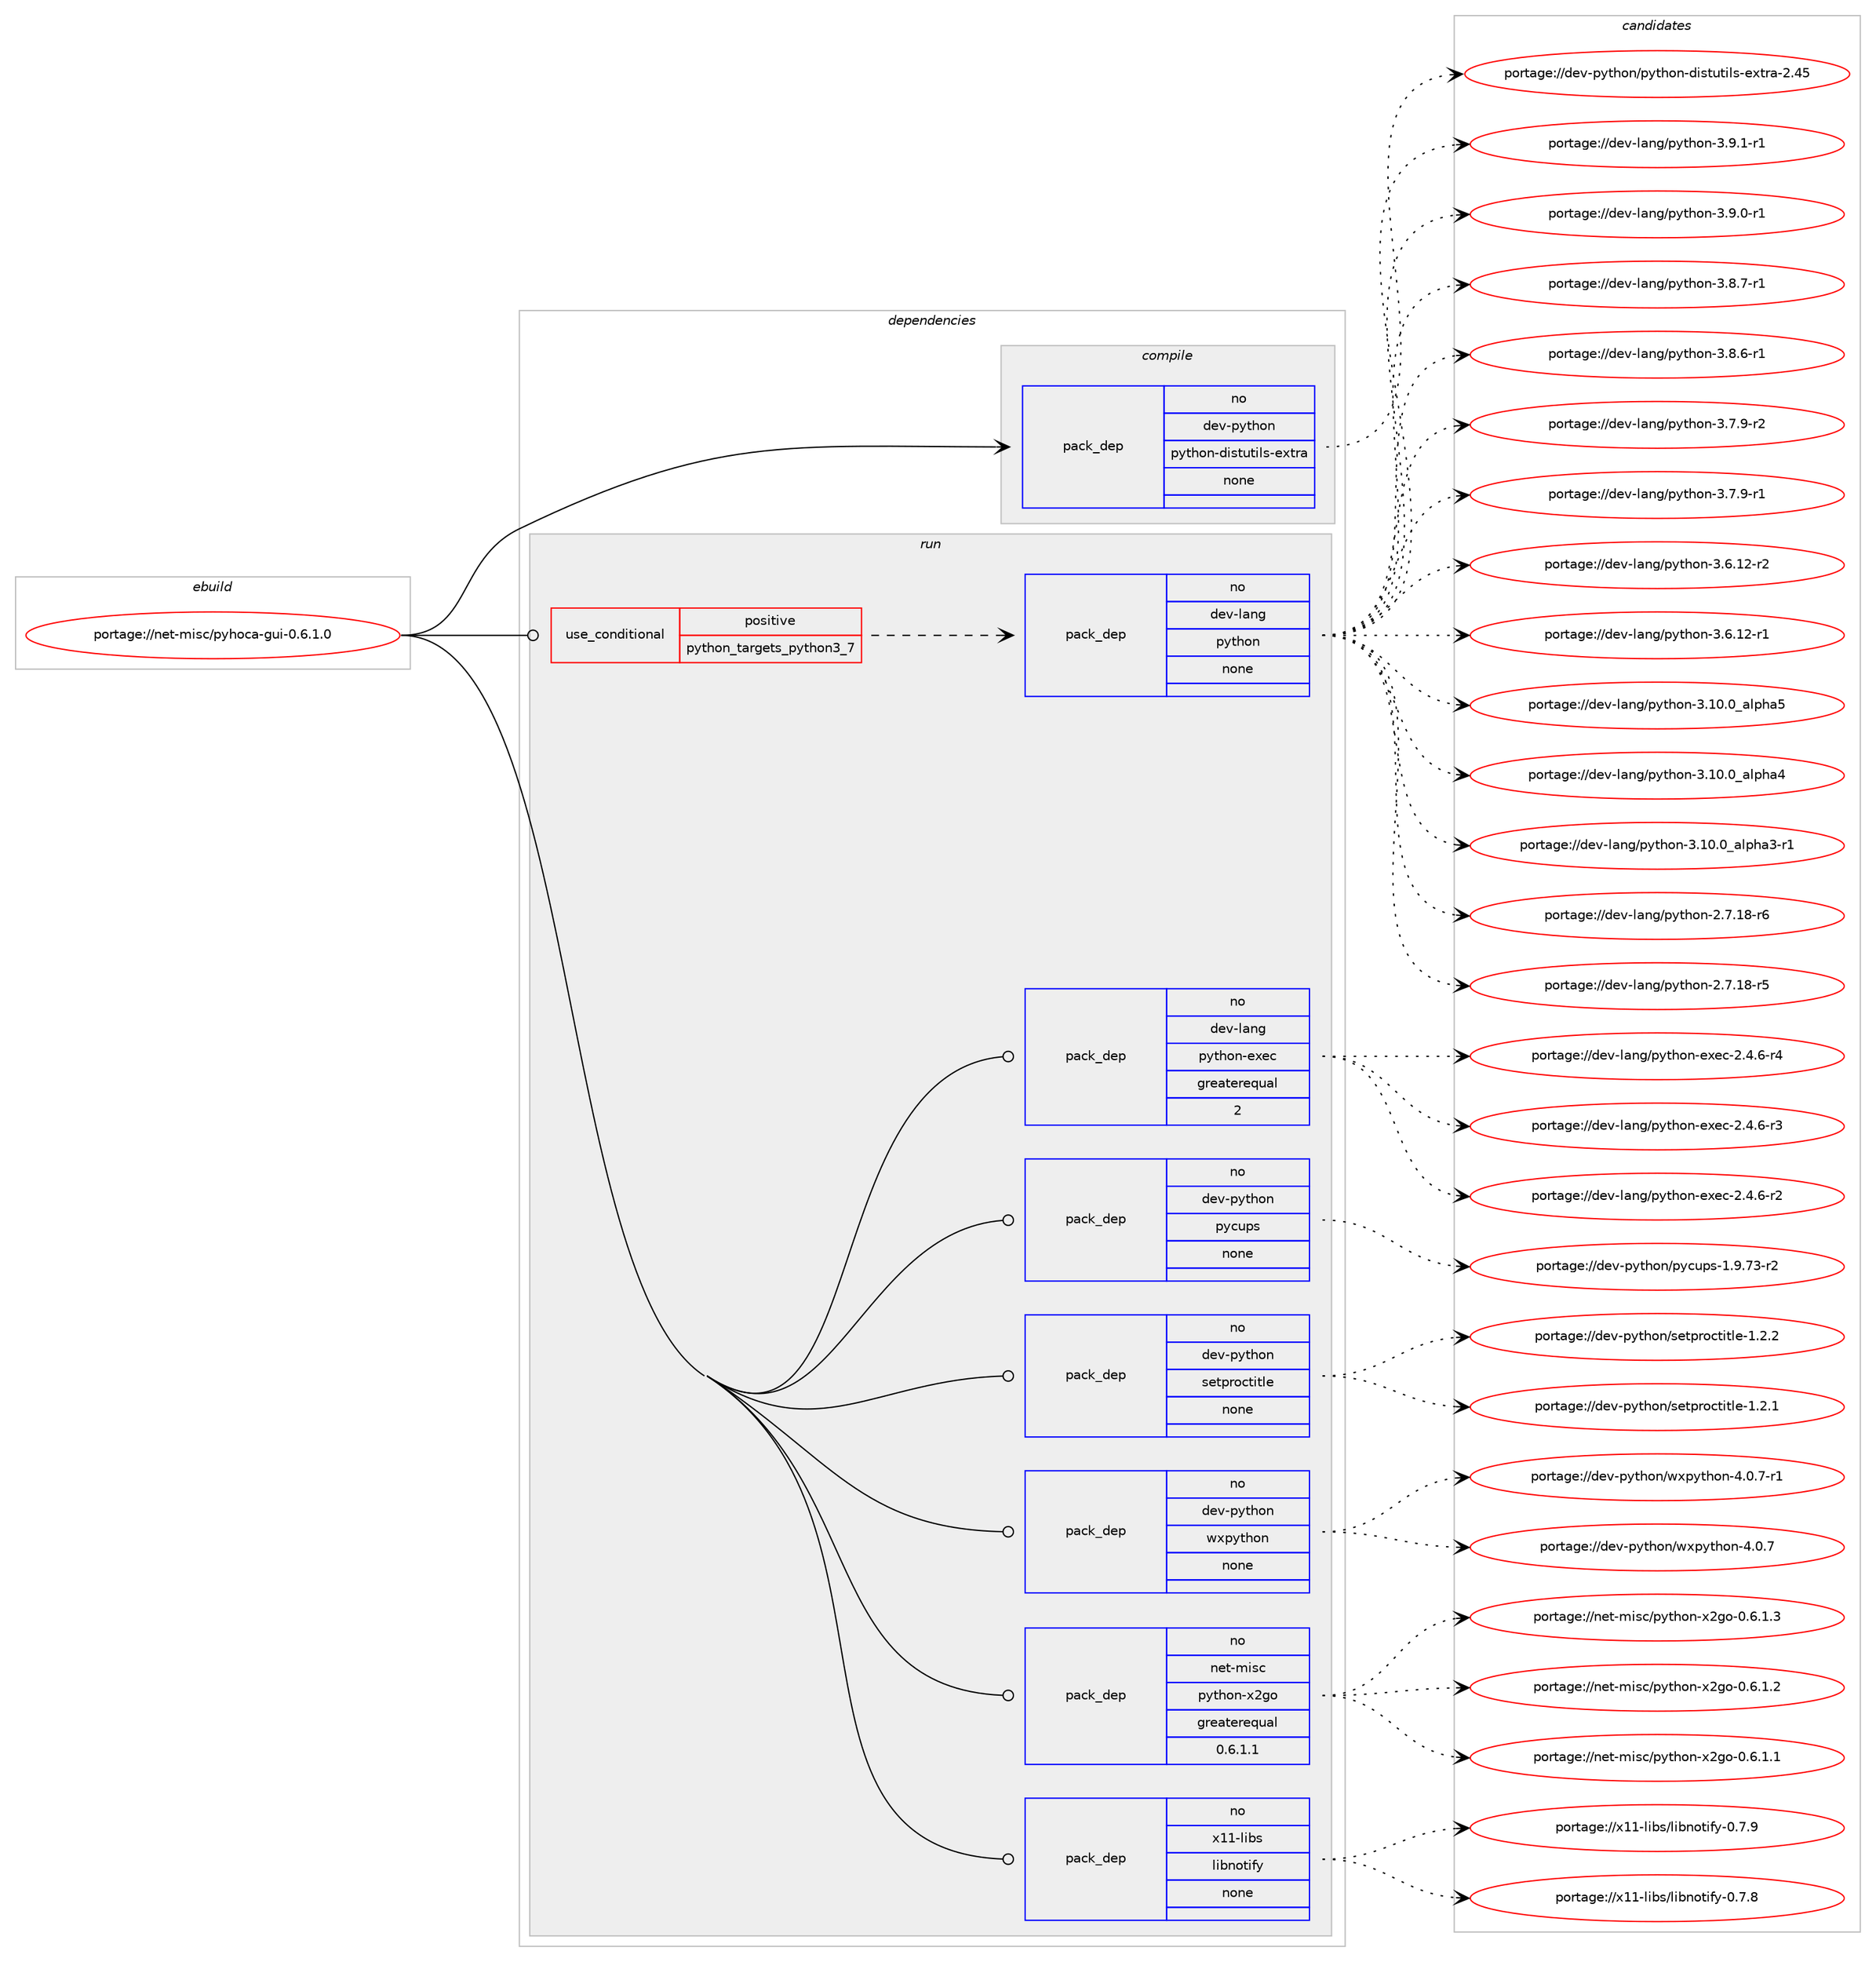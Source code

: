 digraph prolog {

# *************
# Graph options
# *************

newrank=true;
concentrate=true;
compound=true;
graph [rankdir=LR,fontname=Helvetica,fontsize=10,ranksep=1.5];#, ranksep=2.5, nodesep=0.2];
edge  [arrowhead=vee];
node  [fontname=Helvetica,fontsize=10];

# **********
# The ebuild
# **********

subgraph cluster_leftcol {
color=gray;
rank=same;
label=<<i>ebuild</i>>;
id [label="portage://net-misc/pyhoca-gui-0.6.1.0", color=red, width=4, href="../net-misc/pyhoca-gui-0.6.1.0.svg"];
}

# ****************
# The dependencies
# ****************

subgraph cluster_midcol {
color=gray;
label=<<i>dependencies</i>>;
subgraph cluster_compile {
fillcolor="#eeeeee";
style=filled;
label=<<i>compile</i>>;
subgraph pack16288 {
dependency23745 [label=<<TABLE BORDER="0" CELLBORDER="1" CELLSPACING="0" CELLPADDING="4" WIDTH="220"><TR><TD ROWSPAN="6" CELLPADDING="30">pack_dep</TD></TR><TR><TD WIDTH="110">no</TD></TR><TR><TD>dev-python</TD></TR><TR><TD>python-distutils-extra</TD></TR><TR><TD>none</TD></TR><TR><TD></TD></TR></TABLE>>, shape=none, color=blue];
}
id:e -> dependency23745:w [weight=20,style="solid",arrowhead="vee"];
}
subgraph cluster_compileandrun {
fillcolor="#eeeeee";
style=filled;
label=<<i>compile and run</i>>;
}
subgraph cluster_run {
fillcolor="#eeeeee";
style=filled;
label=<<i>run</i>>;
subgraph cond7270 {
dependency23746 [label=<<TABLE BORDER="0" CELLBORDER="1" CELLSPACING="0" CELLPADDING="4"><TR><TD ROWSPAN="3" CELLPADDING="10">use_conditional</TD></TR><TR><TD>positive</TD></TR><TR><TD>python_targets_python3_7</TD></TR></TABLE>>, shape=none, color=red];
subgraph pack16289 {
dependency23747 [label=<<TABLE BORDER="0" CELLBORDER="1" CELLSPACING="0" CELLPADDING="4" WIDTH="220"><TR><TD ROWSPAN="6" CELLPADDING="30">pack_dep</TD></TR><TR><TD WIDTH="110">no</TD></TR><TR><TD>dev-lang</TD></TR><TR><TD>python</TD></TR><TR><TD>none</TD></TR><TR><TD></TD></TR></TABLE>>, shape=none, color=blue];
}
dependency23746:e -> dependency23747:w [weight=20,style="dashed",arrowhead="vee"];
}
id:e -> dependency23746:w [weight=20,style="solid",arrowhead="odot"];
subgraph pack16290 {
dependency23748 [label=<<TABLE BORDER="0" CELLBORDER="1" CELLSPACING="0" CELLPADDING="4" WIDTH="220"><TR><TD ROWSPAN="6" CELLPADDING="30">pack_dep</TD></TR><TR><TD WIDTH="110">no</TD></TR><TR><TD>dev-lang</TD></TR><TR><TD>python-exec</TD></TR><TR><TD>greaterequal</TD></TR><TR><TD>2</TD></TR></TABLE>>, shape=none, color=blue];
}
id:e -> dependency23748:w [weight=20,style="solid",arrowhead="odot"];
subgraph pack16291 {
dependency23749 [label=<<TABLE BORDER="0" CELLBORDER="1" CELLSPACING="0" CELLPADDING="4" WIDTH="220"><TR><TD ROWSPAN="6" CELLPADDING="30">pack_dep</TD></TR><TR><TD WIDTH="110">no</TD></TR><TR><TD>dev-python</TD></TR><TR><TD>pycups</TD></TR><TR><TD>none</TD></TR><TR><TD></TD></TR></TABLE>>, shape=none, color=blue];
}
id:e -> dependency23749:w [weight=20,style="solid",arrowhead="odot"];
subgraph pack16292 {
dependency23750 [label=<<TABLE BORDER="0" CELLBORDER="1" CELLSPACING="0" CELLPADDING="4" WIDTH="220"><TR><TD ROWSPAN="6" CELLPADDING="30">pack_dep</TD></TR><TR><TD WIDTH="110">no</TD></TR><TR><TD>dev-python</TD></TR><TR><TD>setproctitle</TD></TR><TR><TD>none</TD></TR><TR><TD></TD></TR></TABLE>>, shape=none, color=blue];
}
id:e -> dependency23750:w [weight=20,style="solid",arrowhead="odot"];
subgraph pack16293 {
dependency23751 [label=<<TABLE BORDER="0" CELLBORDER="1" CELLSPACING="0" CELLPADDING="4" WIDTH="220"><TR><TD ROWSPAN="6" CELLPADDING="30">pack_dep</TD></TR><TR><TD WIDTH="110">no</TD></TR><TR><TD>dev-python</TD></TR><TR><TD>wxpython</TD></TR><TR><TD>none</TD></TR><TR><TD></TD></TR></TABLE>>, shape=none, color=blue];
}
id:e -> dependency23751:w [weight=20,style="solid",arrowhead="odot"];
subgraph pack16294 {
dependency23752 [label=<<TABLE BORDER="0" CELLBORDER="1" CELLSPACING="0" CELLPADDING="4" WIDTH="220"><TR><TD ROWSPAN="6" CELLPADDING="30">pack_dep</TD></TR><TR><TD WIDTH="110">no</TD></TR><TR><TD>net-misc</TD></TR><TR><TD>python-x2go</TD></TR><TR><TD>greaterequal</TD></TR><TR><TD>0.6.1.1</TD></TR></TABLE>>, shape=none, color=blue];
}
id:e -> dependency23752:w [weight=20,style="solid",arrowhead="odot"];
subgraph pack16295 {
dependency23753 [label=<<TABLE BORDER="0" CELLBORDER="1" CELLSPACING="0" CELLPADDING="4" WIDTH="220"><TR><TD ROWSPAN="6" CELLPADDING="30">pack_dep</TD></TR><TR><TD WIDTH="110">no</TD></TR><TR><TD>x11-libs</TD></TR><TR><TD>libnotify</TD></TR><TR><TD>none</TD></TR><TR><TD></TD></TR></TABLE>>, shape=none, color=blue];
}
id:e -> dependency23753:w [weight=20,style="solid",arrowhead="odot"];
}
}

# **************
# The candidates
# **************

subgraph cluster_choices {
rank=same;
color=gray;
label=<<i>candidates</i>>;

subgraph choice16288 {
color=black;
nodesep=1;
choice10010111845112121116104111110471121211161041111104510010511511611711610510811545101120116114974550465253 [label="portage://dev-python/python-distutils-extra-2.45", color=red, width=4,href="../dev-python/python-distutils-extra-2.45.svg"];
dependency23745:e -> choice10010111845112121116104111110471121211161041111104510010511511611711610510811545101120116114974550465253:w [style=dotted,weight="100"];
}
subgraph choice16289 {
color=black;
nodesep=1;
choice1001011184510897110103471121211161041111104551465746494511449 [label="portage://dev-lang/python-3.9.1-r1", color=red, width=4,href="../dev-lang/python-3.9.1-r1.svg"];
choice1001011184510897110103471121211161041111104551465746484511449 [label="portage://dev-lang/python-3.9.0-r1", color=red, width=4,href="../dev-lang/python-3.9.0-r1.svg"];
choice1001011184510897110103471121211161041111104551465646554511449 [label="portage://dev-lang/python-3.8.7-r1", color=red, width=4,href="../dev-lang/python-3.8.7-r1.svg"];
choice1001011184510897110103471121211161041111104551465646544511449 [label="portage://dev-lang/python-3.8.6-r1", color=red, width=4,href="../dev-lang/python-3.8.6-r1.svg"];
choice1001011184510897110103471121211161041111104551465546574511450 [label="portage://dev-lang/python-3.7.9-r2", color=red, width=4,href="../dev-lang/python-3.7.9-r2.svg"];
choice1001011184510897110103471121211161041111104551465546574511449 [label="portage://dev-lang/python-3.7.9-r1", color=red, width=4,href="../dev-lang/python-3.7.9-r1.svg"];
choice100101118451089711010347112121116104111110455146544649504511450 [label="portage://dev-lang/python-3.6.12-r2", color=red, width=4,href="../dev-lang/python-3.6.12-r2.svg"];
choice100101118451089711010347112121116104111110455146544649504511449 [label="portage://dev-lang/python-3.6.12-r1", color=red, width=4,href="../dev-lang/python-3.6.12-r1.svg"];
choice1001011184510897110103471121211161041111104551464948464895971081121049753 [label="portage://dev-lang/python-3.10.0_alpha5", color=red, width=4,href="../dev-lang/python-3.10.0_alpha5.svg"];
choice1001011184510897110103471121211161041111104551464948464895971081121049752 [label="portage://dev-lang/python-3.10.0_alpha4", color=red, width=4,href="../dev-lang/python-3.10.0_alpha4.svg"];
choice10010111845108971101034711212111610411111045514649484648959710811210497514511449 [label="portage://dev-lang/python-3.10.0_alpha3-r1", color=red, width=4,href="../dev-lang/python-3.10.0_alpha3-r1.svg"];
choice100101118451089711010347112121116104111110455046554649564511454 [label="portage://dev-lang/python-2.7.18-r6", color=red, width=4,href="../dev-lang/python-2.7.18-r6.svg"];
choice100101118451089711010347112121116104111110455046554649564511453 [label="portage://dev-lang/python-2.7.18-r5", color=red, width=4,href="../dev-lang/python-2.7.18-r5.svg"];
dependency23747:e -> choice1001011184510897110103471121211161041111104551465746494511449:w [style=dotted,weight="100"];
dependency23747:e -> choice1001011184510897110103471121211161041111104551465746484511449:w [style=dotted,weight="100"];
dependency23747:e -> choice1001011184510897110103471121211161041111104551465646554511449:w [style=dotted,weight="100"];
dependency23747:e -> choice1001011184510897110103471121211161041111104551465646544511449:w [style=dotted,weight="100"];
dependency23747:e -> choice1001011184510897110103471121211161041111104551465546574511450:w [style=dotted,weight="100"];
dependency23747:e -> choice1001011184510897110103471121211161041111104551465546574511449:w [style=dotted,weight="100"];
dependency23747:e -> choice100101118451089711010347112121116104111110455146544649504511450:w [style=dotted,weight="100"];
dependency23747:e -> choice100101118451089711010347112121116104111110455146544649504511449:w [style=dotted,weight="100"];
dependency23747:e -> choice1001011184510897110103471121211161041111104551464948464895971081121049753:w [style=dotted,weight="100"];
dependency23747:e -> choice1001011184510897110103471121211161041111104551464948464895971081121049752:w [style=dotted,weight="100"];
dependency23747:e -> choice10010111845108971101034711212111610411111045514649484648959710811210497514511449:w [style=dotted,weight="100"];
dependency23747:e -> choice100101118451089711010347112121116104111110455046554649564511454:w [style=dotted,weight="100"];
dependency23747:e -> choice100101118451089711010347112121116104111110455046554649564511453:w [style=dotted,weight="100"];
}
subgraph choice16290 {
color=black;
nodesep=1;
choice10010111845108971101034711212111610411111045101120101994550465246544511452 [label="portage://dev-lang/python-exec-2.4.6-r4", color=red, width=4,href="../dev-lang/python-exec-2.4.6-r4.svg"];
choice10010111845108971101034711212111610411111045101120101994550465246544511451 [label="portage://dev-lang/python-exec-2.4.6-r3", color=red, width=4,href="../dev-lang/python-exec-2.4.6-r3.svg"];
choice10010111845108971101034711212111610411111045101120101994550465246544511450 [label="portage://dev-lang/python-exec-2.4.6-r2", color=red, width=4,href="../dev-lang/python-exec-2.4.6-r2.svg"];
dependency23748:e -> choice10010111845108971101034711212111610411111045101120101994550465246544511452:w [style=dotted,weight="100"];
dependency23748:e -> choice10010111845108971101034711212111610411111045101120101994550465246544511451:w [style=dotted,weight="100"];
dependency23748:e -> choice10010111845108971101034711212111610411111045101120101994550465246544511450:w [style=dotted,weight="100"];
}
subgraph choice16291 {
color=black;
nodesep=1;
choice100101118451121211161041111104711212199117112115454946574655514511450 [label="portage://dev-python/pycups-1.9.73-r2", color=red, width=4,href="../dev-python/pycups-1.9.73-r2.svg"];
dependency23749:e -> choice100101118451121211161041111104711212199117112115454946574655514511450:w [style=dotted,weight="100"];
}
subgraph choice16292 {
color=black;
nodesep=1;
choice100101118451121211161041111104711510111611211411199116105116108101454946504650 [label="portage://dev-python/setproctitle-1.2.2", color=red, width=4,href="../dev-python/setproctitle-1.2.2.svg"];
choice100101118451121211161041111104711510111611211411199116105116108101454946504649 [label="portage://dev-python/setproctitle-1.2.1", color=red, width=4,href="../dev-python/setproctitle-1.2.1.svg"];
dependency23750:e -> choice100101118451121211161041111104711510111611211411199116105116108101454946504650:w [style=dotted,weight="100"];
dependency23750:e -> choice100101118451121211161041111104711510111611211411199116105116108101454946504649:w [style=dotted,weight="100"];
}
subgraph choice16293 {
color=black;
nodesep=1;
choice10010111845112121116104111110471191201121211161041111104552464846554511449 [label="portage://dev-python/wxpython-4.0.7-r1", color=red, width=4,href="../dev-python/wxpython-4.0.7-r1.svg"];
choice1001011184511212111610411111047119120112121116104111110455246484655 [label="portage://dev-python/wxpython-4.0.7", color=red, width=4,href="../dev-python/wxpython-4.0.7.svg"];
dependency23751:e -> choice10010111845112121116104111110471191201121211161041111104552464846554511449:w [style=dotted,weight="100"];
dependency23751:e -> choice1001011184511212111610411111047119120112121116104111110455246484655:w [style=dotted,weight="100"];
}
subgraph choice16294 {
color=black;
nodesep=1;
choice11010111645109105115994711212111610411111045120501031114548465446494651 [label="portage://net-misc/python-x2go-0.6.1.3", color=red, width=4,href="../net-misc/python-x2go-0.6.1.3.svg"];
choice11010111645109105115994711212111610411111045120501031114548465446494650 [label="portage://net-misc/python-x2go-0.6.1.2", color=red, width=4,href="../net-misc/python-x2go-0.6.1.2.svg"];
choice11010111645109105115994711212111610411111045120501031114548465446494649 [label="portage://net-misc/python-x2go-0.6.1.1", color=red, width=4,href="../net-misc/python-x2go-0.6.1.1.svg"];
dependency23752:e -> choice11010111645109105115994711212111610411111045120501031114548465446494651:w [style=dotted,weight="100"];
dependency23752:e -> choice11010111645109105115994711212111610411111045120501031114548465446494650:w [style=dotted,weight="100"];
dependency23752:e -> choice11010111645109105115994711212111610411111045120501031114548465446494649:w [style=dotted,weight="100"];
}
subgraph choice16295 {
color=black;
nodesep=1;
choice120494945108105981154710810598110111116105102121454846554657 [label="portage://x11-libs/libnotify-0.7.9", color=red, width=4,href="../x11-libs/libnotify-0.7.9.svg"];
choice120494945108105981154710810598110111116105102121454846554656 [label="portage://x11-libs/libnotify-0.7.8", color=red, width=4,href="../x11-libs/libnotify-0.7.8.svg"];
dependency23753:e -> choice120494945108105981154710810598110111116105102121454846554657:w [style=dotted,weight="100"];
dependency23753:e -> choice120494945108105981154710810598110111116105102121454846554656:w [style=dotted,weight="100"];
}
}

}

